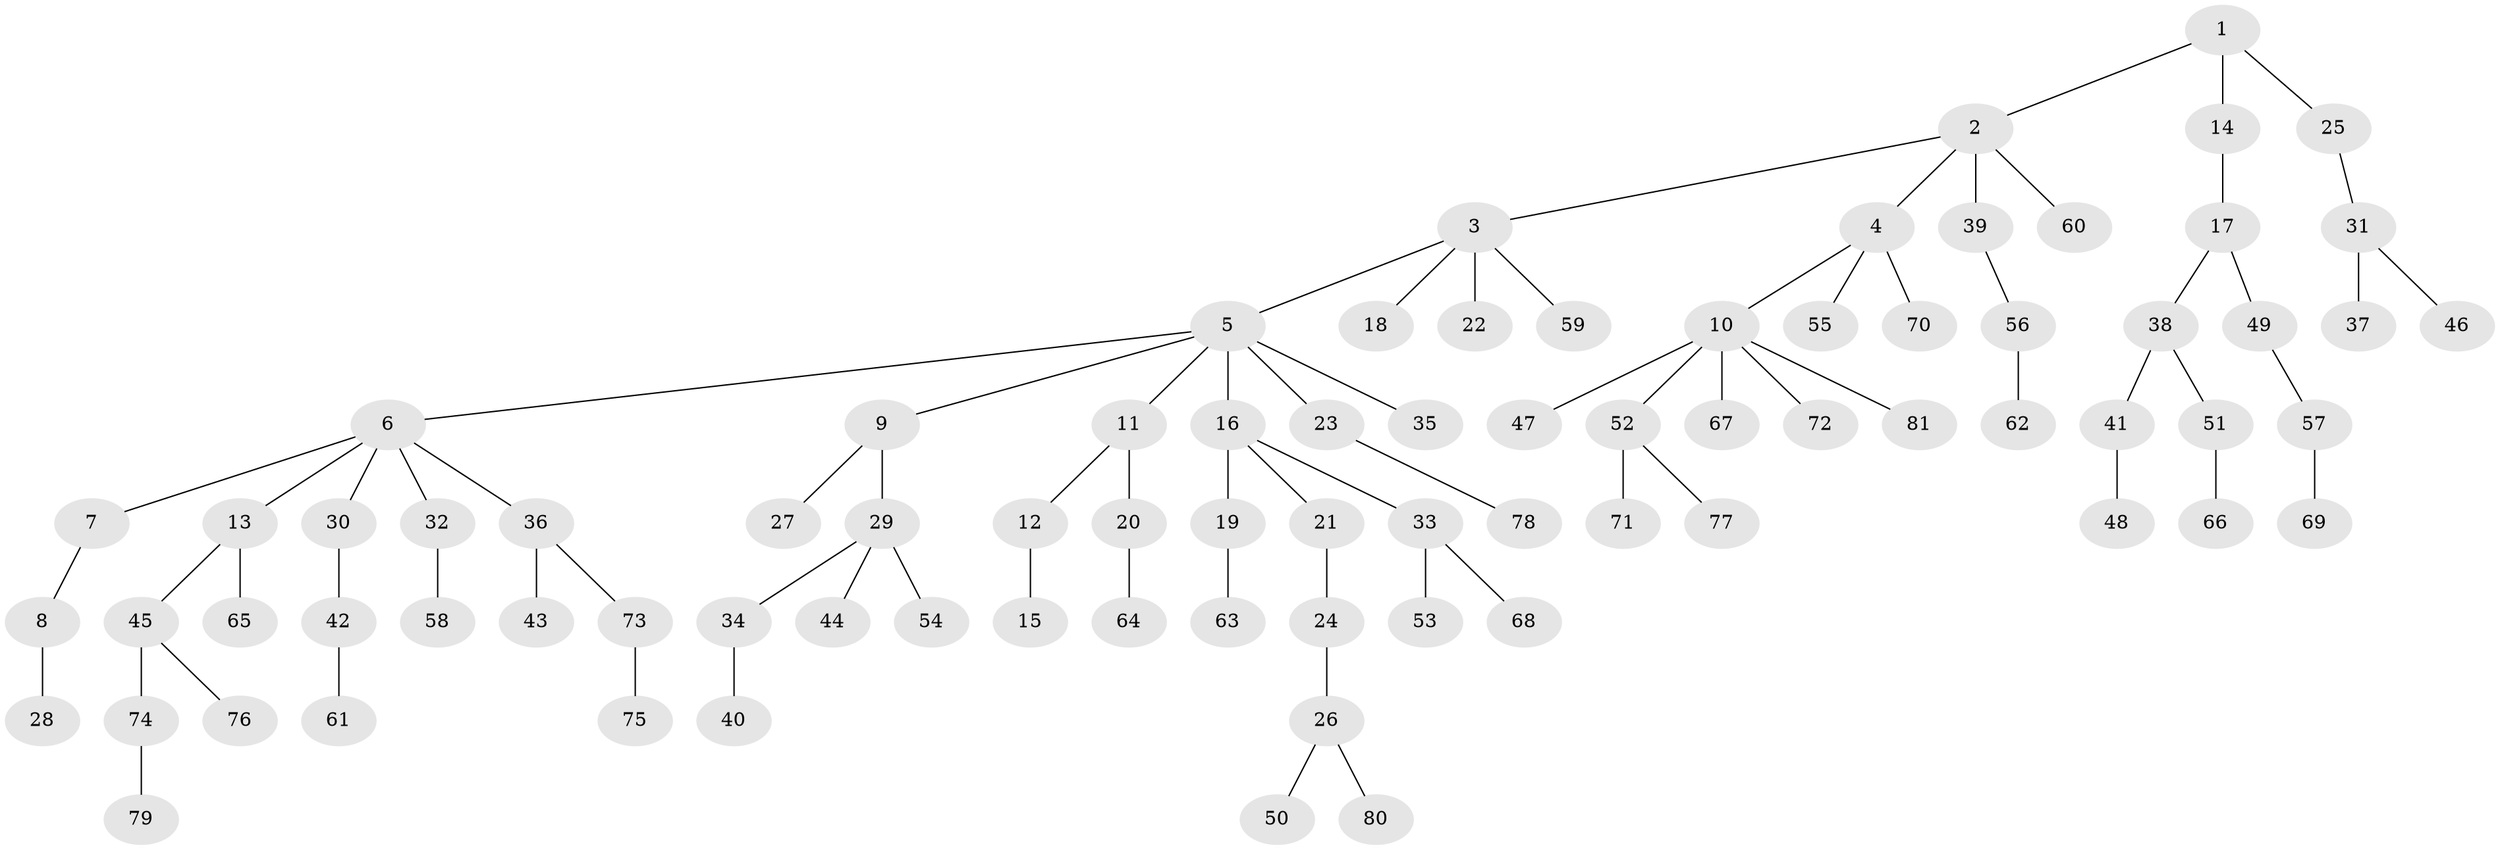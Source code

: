 // Generated by graph-tools (version 1.1) at 2025/26/03/09/25 03:26:30]
// undirected, 81 vertices, 80 edges
graph export_dot {
graph [start="1"]
  node [color=gray90,style=filled];
  1;
  2;
  3;
  4;
  5;
  6;
  7;
  8;
  9;
  10;
  11;
  12;
  13;
  14;
  15;
  16;
  17;
  18;
  19;
  20;
  21;
  22;
  23;
  24;
  25;
  26;
  27;
  28;
  29;
  30;
  31;
  32;
  33;
  34;
  35;
  36;
  37;
  38;
  39;
  40;
  41;
  42;
  43;
  44;
  45;
  46;
  47;
  48;
  49;
  50;
  51;
  52;
  53;
  54;
  55;
  56;
  57;
  58;
  59;
  60;
  61;
  62;
  63;
  64;
  65;
  66;
  67;
  68;
  69;
  70;
  71;
  72;
  73;
  74;
  75;
  76;
  77;
  78;
  79;
  80;
  81;
  1 -- 2;
  1 -- 14;
  1 -- 25;
  2 -- 3;
  2 -- 4;
  2 -- 39;
  2 -- 60;
  3 -- 5;
  3 -- 18;
  3 -- 22;
  3 -- 59;
  4 -- 10;
  4 -- 55;
  4 -- 70;
  5 -- 6;
  5 -- 9;
  5 -- 11;
  5 -- 16;
  5 -- 23;
  5 -- 35;
  6 -- 7;
  6 -- 13;
  6 -- 30;
  6 -- 32;
  6 -- 36;
  7 -- 8;
  8 -- 28;
  9 -- 27;
  9 -- 29;
  10 -- 47;
  10 -- 52;
  10 -- 67;
  10 -- 72;
  10 -- 81;
  11 -- 12;
  11 -- 20;
  12 -- 15;
  13 -- 45;
  13 -- 65;
  14 -- 17;
  16 -- 19;
  16 -- 21;
  16 -- 33;
  17 -- 38;
  17 -- 49;
  19 -- 63;
  20 -- 64;
  21 -- 24;
  23 -- 78;
  24 -- 26;
  25 -- 31;
  26 -- 50;
  26 -- 80;
  29 -- 34;
  29 -- 44;
  29 -- 54;
  30 -- 42;
  31 -- 37;
  31 -- 46;
  32 -- 58;
  33 -- 53;
  33 -- 68;
  34 -- 40;
  36 -- 43;
  36 -- 73;
  38 -- 41;
  38 -- 51;
  39 -- 56;
  41 -- 48;
  42 -- 61;
  45 -- 74;
  45 -- 76;
  49 -- 57;
  51 -- 66;
  52 -- 71;
  52 -- 77;
  56 -- 62;
  57 -- 69;
  73 -- 75;
  74 -- 79;
}
